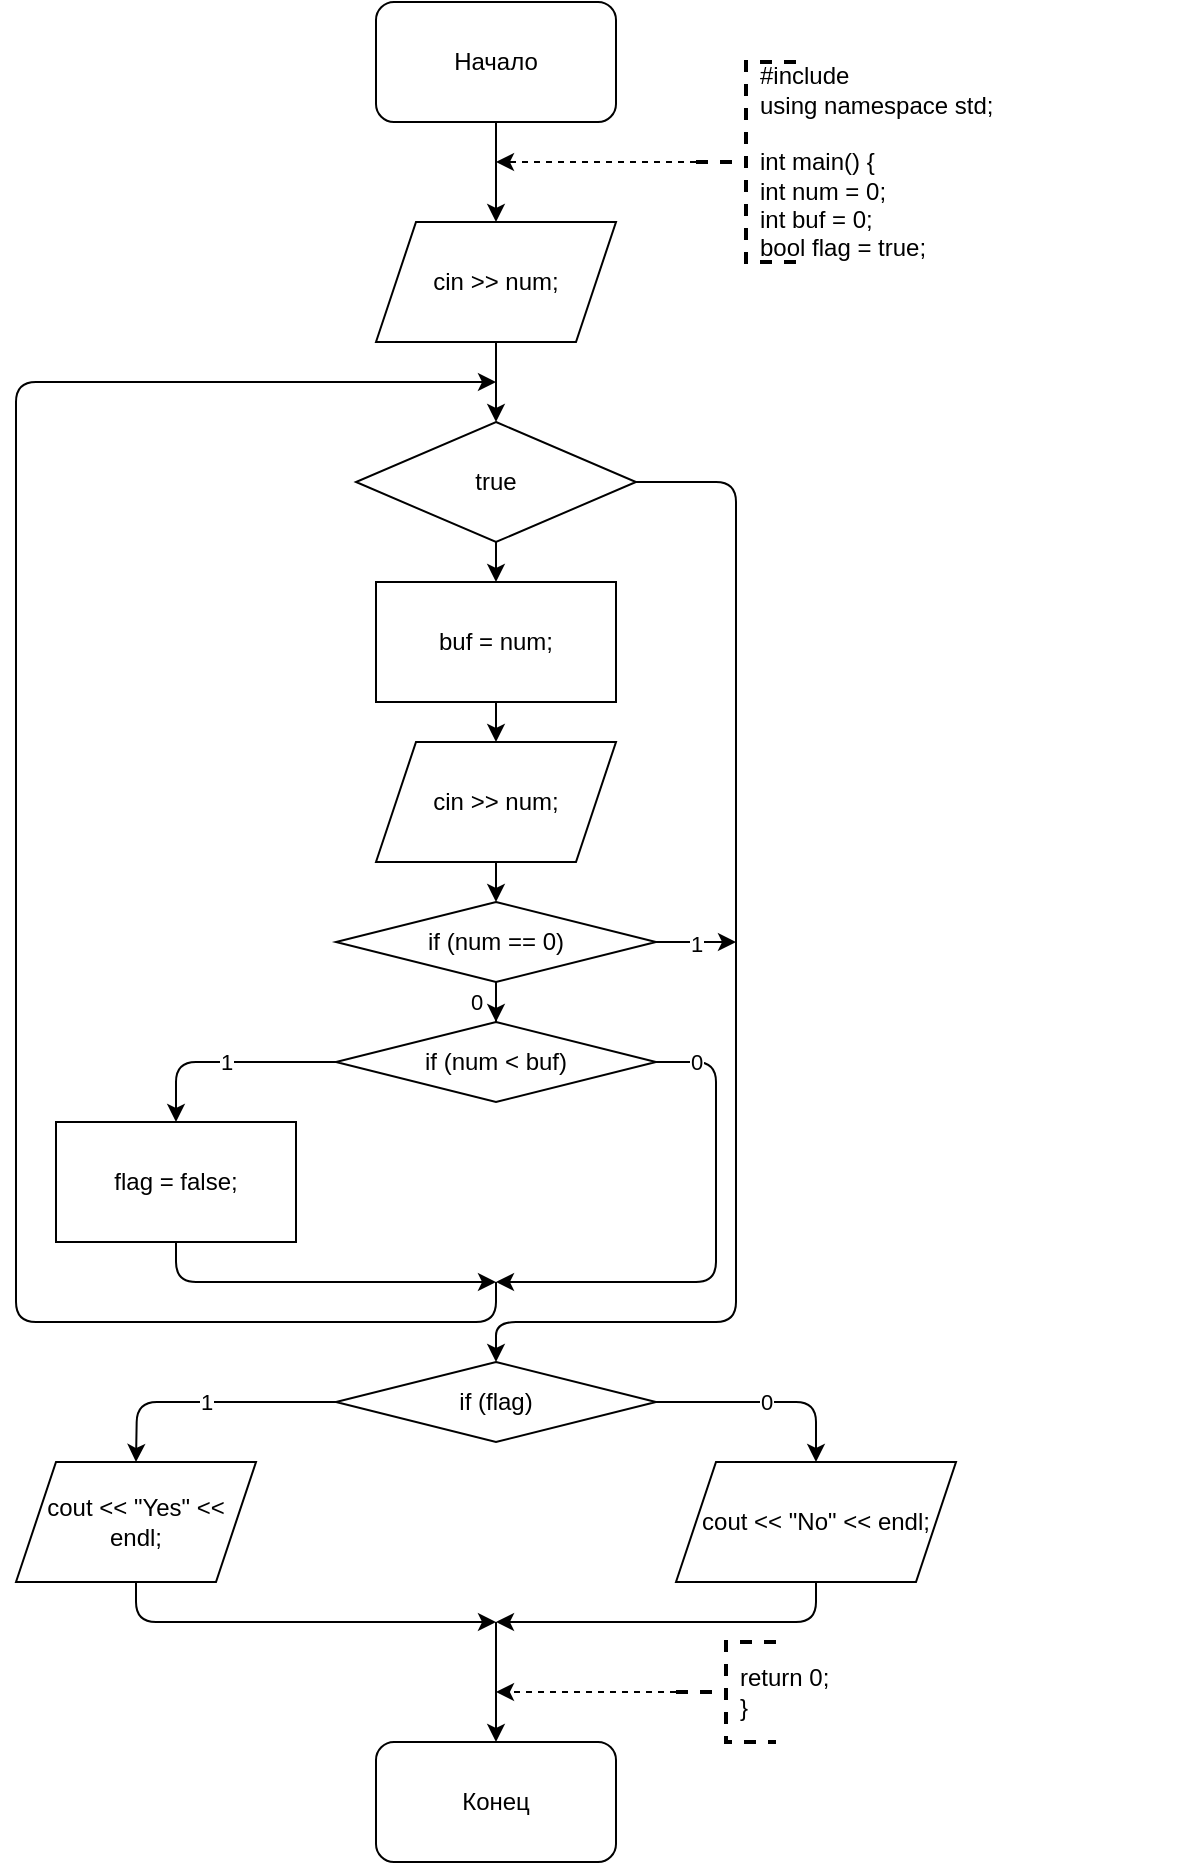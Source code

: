 <mxfile version="13.9.9" type="device"><diagram id="OnxICFIy7ub_57FR7NuQ" name="Страница 1"><mxGraphModel dx="1024" dy="592" grid="1" gridSize="10" guides="1" tooltips="1" connect="1" arrows="1" fold="1" page="1" pageScale="1" pageWidth="827" pageHeight="1169" math="0" shadow="0"><root><mxCell id="0"/><mxCell id="1" parent="0"/><mxCell id="KvptyA9THSmGG4fxFXj_-12" style="edgeStyle=orthogonalEdgeStyle;rounded=1;orthogonalLoop=1;jettySize=auto;html=1;" edge="1" parent="1" source="KvptyA9THSmGG4fxFXj_-1" target="KvptyA9THSmGG4fxFXj_-2"><mxGeometry relative="1" as="geometry"/></mxCell><mxCell id="KvptyA9THSmGG4fxFXj_-1" value="Начало" style="rounded=1;whiteSpace=wrap;html=1;" vertex="1" parent="1"><mxGeometry x="340" y="10" width="120" height="60" as="geometry"/></mxCell><mxCell id="KvptyA9THSmGG4fxFXj_-13" style="edgeStyle=orthogonalEdgeStyle;rounded=1;orthogonalLoop=1;jettySize=auto;html=1;" edge="1" parent="1" source="KvptyA9THSmGG4fxFXj_-2" target="KvptyA9THSmGG4fxFXj_-3"><mxGeometry relative="1" as="geometry"/></mxCell><mxCell id="KvptyA9THSmGG4fxFXj_-2" value="cin &amp;gt;&amp;gt; num;" style="shape=parallelogram;perimeter=parallelogramPerimeter;whiteSpace=wrap;html=1;fixedSize=1;" vertex="1" parent="1"><mxGeometry x="340" y="120" width="120" height="60" as="geometry"/></mxCell><mxCell id="KvptyA9THSmGG4fxFXj_-14" style="edgeStyle=orthogonalEdgeStyle;rounded=1;orthogonalLoop=1;jettySize=auto;html=1;" edge="1" parent="1" source="KvptyA9THSmGG4fxFXj_-3" target="KvptyA9THSmGG4fxFXj_-4"><mxGeometry relative="1" as="geometry"/></mxCell><mxCell id="KvptyA9THSmGG4fxFXj_-3" value="true" style="rhombus;whiteSpace=wrap;html=1;" vertex="1" parent="1"><mxGeometry x="330" y="220" width="140" height="60" as="geometry"/></mxCell><mxCell id="KvptyA9THSmGG4fxFXj_-15" style="edgeStyle=orthogonalEdgeStyle;rounded=1;orthogonalLoop=1;jettySize=auto;html=1;" edge="1" parent="1" source="KvptyA9THSmGG4fxFXj_-4" target="KvptyA9THSmGG4fxFXj_-6"><mxGeometry relative="1" as="geometry"/></mxCell><mxCell id="KvptyA9THSmGG4fxFXj_-4" value="buf = num;" style="rounded=0;whiteSpace=wrap;html=1;" vertex="1" parent="1"><mxGeometry x="340" y="300" width="120" height="60" as="geometry"/></mxCell><mxCell id="KvptyA9THSmGG4fxFXj_-16" style="edgeStyle=orthogonalEdgeStyle;rounded=1;orthogonalLoop=1;jettySize=auto;html=1;" edge="1" parent="1" source="KvptyA9THSmGG4fxFXj_-6" target="KvptyA9THSmGG4fxFXj_-7"><mxGeometry relative="1" as="geometry"/></mxCell><mxCell id="KvptyA9THSmGG4fxFXj_-6" value="cin &amp;gt;&amp;gt; num;" style="shape=parallelogram;perimeter=parallelogramPerimeter;whiteSpace=wrap;html=1;fixedSize=1;" vertex="1" parent="1"><mxGeometry x="340" y="380" width="120" height="60" as="geometry"/></mxCell><mxCell id="KvptyA9THSmGG4fxFXj_-9" value="0" style="edgeStyle=orthogonalEdgeStyle;rounded=0;orthogonalLoop=1;jettySize=auto;html=1;entryX=0.5;entryY=0;entryDx=0;entryDy=0;" edge="1" parent="1" source="KvptyA9THSmGG4fxFXj_-7" target="KvptyA9THSmGG4fxFXj_-8"><mxGeometry x="0.667" y="-10" relative="1" as="geometry"><mxPoint as="offset"/></mxGeometry></mxCell><mxCell id="KvptyA9THSmGG4fxFXj_-21" value="1" style="edgeStyle=orthogonalEdgeStyle;rounded=1;orthogonalLoop=1;jettySize=auto;html=1;" edge="1" parent="1" source="KvptyA9THSmGG4fxFXj_-7"><mxGeometry relative="1" as="geometry"><mxPoint x="520" y="480" as="targetPoint"/></mxGeometry></mxCell><mxCell id="KvptyA9THSmGG4fxFXj_-7" value="if (num == 0)" style="rhombus;whiteSpace=wrap;html=1;" vertex="1" parent="1"><mxGeometry x="320" y="460" width="160" height="40" as="geometry"/></mxCell><mxCell id="KvptyA9THSmGG4fxFXj_-11" value="1" style="edgeStyle=orthogonalEdgeStyle;rounded=1;orthogonalLoop=1;jettySize=auto;html=1;entryX=0.5;entryY=0;entryDx=0;entryDy=0;" edge="1" parent="1" source="KvptyA9THSmGG4fxFXj_-8" target="KvptyA9THSmGG4fxFXj_-10"><mxGeometry relative="1" as="geometry"/></mxCell><mxCell id="KvptyA9THSmGG4fxFXj_-8" value="if (num &amp;lt; buf)" style="rhombus;whiteSpace=wrap;html=1;" vertex="1" parent="1"><mxGeometry x="320" y="520" width="160" height="40" as="geometry"/></mxCell><mxCell id="KvptyA9THSmGG4fxFXj_-10" value="flag = false;" style="rounded=0;whiteSpace=wrap;html=1;" vertex="1" parent="1"><mxGeometry x="180" y="570" width="120" height="60" as="geometry"/></mxCell><mxCell id="KvptyA9THSmGG4fxFXj_-17" value="0" style="endArrow=classic;html=1;exitX=1;exitY=0.5;exitDx=0;exitDy=0;" edge="1" parent="1" source="KvptyA9THSmGG4fxFXj_-8"><mxGeometry x="-0.84" width="50" height="50" relative="1" as="geometry"><mxPoint x="390" y="530" as="sourcePoint"/><mxPoint x="400" y="650" as="targetPoint"/><Array as="points"><mxPoint x="510" y="540"/><mxPoint x="510" y="650"/></Array><mxPoint as="offset"/></mxGeometry></mxCell><mxCell id="KvptyA9THSmGG4fxFXj_-18" value="" style="endArrow=classic;html=1;exitX=0.5;exitY=1;exitDx=0;exitDy=0;" edge="1" parent="1" source="KvptyA9THSmGG4fxFXj_-10"><mxGeometry width="50" height="50" relative="1" as="geometry"><mxPoint x="390" y="530" as="sourcePoint"/><mxPoint x="400" y="650" as="targetPoint"/><Array as="points"><mxPoint x="240" y="650"/></Array></mxGeometry></mxCell><mxCell id="KvptyA9THSmGG4fxFXj_-19" value="" style="endArrow=classic;html=1;" edge="1" parent="1"><mxGeometry width="50" height="50" relative="1" as="geometry"><mxPoint x="400" y="650" as="sourcePoint"/><mxPoint x="400" y="200" as="targetPoint"/><Array as="points"><mxPoint x="400" y="670"/><mxPoint x="160" y="670"/><mxPoint x="160" y="200"/></Array></mxGeometry></mxCell><mxCell id="KvptyA9THSmGG4fxFXj_-20" value="" style="endArrow=classic;html=1;exitX=1;exitY=0.5;exitDx=0;exitDy=0;" edge="1" parent="1" source="KvptyA9THSmGG4fxFXj_-3"><mxGeometry width="50" height="50" relative="1" as="geometry"><mxPoint x="390" y="530" as="sourcePoint"/><mxPoint x="400" y="690" as="targetPoint"/><Array as="points"><mxPoint x="520" y="250"/><mxPoint x="520" y="670"/><mxPoint x="400" y="670"/></Array></mxGeometry></mxCell><mxCell id="KvptyA9THSmGG4fxFXj_-23" value="1" style="edgeStyle=orthogonalEdgeStyle;rounded=1;orthogonalLoop=1;jettySize=auto;html=1;" edge="1" parent="1" source="KvptyA9THSmGG4fxFXj_-22"><mxGeometry relative="1" as="geometry"><mxPoint x="220" y="740" as="targetPoint"/></mxGeometry></mxCell><mxCell id="KvptyA9THSmGG4fxFXj_-26" value="0" style="edgeStyle=orthogonalEdgeStyle;rounded=1;orthogonalLoop=1;jettySize=auto;html=1;" edge="1" parent="1" source="KvptyA9THSmGG4fxFXj_-22" target="KvptyA9THSmGG4fxFXj_-27"><mxGeometry relative="1" as="geometry"><mxPoint x="570" y="740" as="targetPoint"/></mxGeometry></mxCell><mxCell id="KvptyA9THSmGG4fxFXj_-22" value="if (flag)" style="rhombus;whiteSpace=wrap;html=1;" vertex="1" parent="1"><mxGeometry x="320" y="690" width="160" height="40" as="geometry"/></mxCell><mxCell id="KvptyA9THSmGG4fxFXj_-25" value="cout &amp;lt;&amp;lt; &quot;Yes&quot; &amp;lt;&amp;lt; endl;" style="shape=parallelogram;perimeter=parallelogramPerimeter;whiteSpace=wrap;html=1;fixedSize=1;" vertex="1" parent="1"><mxGeometry x="160" y="740" width="120" height="60" as="geometry"/></mxCell><mxCell id="KvptyA9THSmGG4fxFXj_-27" value="cout &amp;lt;&amp;lt; &quot;No&quot; &amp;lt;&amp;lt; endl;" style="shape=parallelogram;perimeter=parallelogramPerimeter;whiteSpace=wrap;html=1;fixedSize=1;" vertex="1" parent="1"><mxGeometry x="490" y="740" width="140" height="60" as="geometry"/></mxCell><mxCell id="KvptyA9THSmGG4fxFXj_-28" value="" style="endArrow=classic;html=1;exitX=0.5;exitY=1;exitDx=0;exitDy=0;" edge="1" parent="1" source="KvptyA9THSmGG4fxFXj_-25"><mxGeometry width="50" height="50" relative="1" as="geometry"><mxPoint x="390" y="820" as="sourcePoint"/><mxPoint x="400" y="820" as="targetPoint"/><Array as="points"><mxPoint x="220" y="820"/></Array></mxGeometry></mxCell><mxCell id="KvptyA9THSmGG4fxFXj_-29" value="" style="endArrow=classic;html=1;exitX=0.5;exitY=1;exitDx=0;exitDy=0;" edge="1" parent="1" source="KvptyA9THSmGG4fxFXj_-27"><mxGeometry width="50" height="50" relative="1" as="geometry"><mxPoint x="390" y="820" as="sourcePoint"/><mxPoint x="400" y="820" as="targetPoint"/><Array as="points"><mxPoint x="560" y="820"/></Array></mxGeometry></mxCell><mxCell id="KvptyA9THSmGG4fxFXj_-30" value="" style="endArrow=classic;html=1;" edge="1" parent="1" target="KvptyA9THSmGG4fxFXj_-31"><mxGeometry width="50" height="50" relative="1" as="geometry"><mxPoint x="400" y="820" as="sourcePoint"/><mxPoint x="400" y="880" as="targetPoint"/></mxGeometry></mxCell><mxCell id="KvptyA9THSmGG4fxFXj_-31" value="Конец" style="rounded=1;whiteSpace=wrap;html=1;" vertex="1" parent="1"><mxGeometry x="340" y="880" width="120" height="60" as="geometry"/></mxCell><mxCell id="KvptyA9THSmGG4fxFXj_-33" style="edgeStyle=orthogonalEdgeStyle;rounded=1;orthogonalLoop=1;jettySize=auto;html=1;dashed=1;" edge="1" parent="1" source="KvptyA9THSmGG4fxFXj_-32"><mxGeometry relative="1" as="geometry"><mxPoint x="400" y="90" as="targetPoint"/></mxGeometry></mxCell><mxCell id="KvptyA9THSmGG4fxFXj_-32" value="" style="strokeWidth=2;html=1;shape=mxgraph.flowchart.annotation_2;align=left;labelPosition=right;pointerEvents=1;dashed=1;" vertex="1" parent="1"><mxGeometry x="500" y="40" width="50" height="100" as="geometry"/></mxCell><mxCell id="KvptyA9THSmGG4fxFXj_-34" value="#include&lt;br&gt;using namespace std;&lt;br&gt;&lt;br&gt;int main() {&lt;br&gt;int num = 0;&lt;br&gt;int buf = 0;&lt;br&gt;bool flag = true;" style="text;html=1;strokeColor=none;fillColor=none;align=left;verticalAlign=middle;whiteSpace=wrap;rounded=0;dashed=1;" vertex="1" parent="1"><mxGeometry x="530" y="40" width="220" height="100" as="geometry"/></mxCell><mxCell id="KvptyA9THSmGG4fxFXj_-36" style="edgeStyle=orthogonalEdgeStyle;rounded=1;orthogonalLoop=1;jettySize=auto;html=1;dashed=1;" edge="1" parent="1" source="KvptyA9THSmGG4fxFXj_-35"><mxGeometry relative="1" as="geometry"><mxPoint x="400" y="855" as="targetPoint"/></mxGeometry></mxCell><mxCell id="KvptyA9THSmGG4fxFXj_-35" value="" style="strokeWidth=2;html=1;shape=mxgraph.flowchart.annotation_2;align=left;labelPosition=right;pointerEvents=1;dashed=1;" vertex="1" parent="1"><mxGeometry x="490" y="830" width="50" height="50" as="geometry"/></mxCell><mxCell id="KvptyA9THSmGG4fxFXj_-37" value="return 0;&lt;br&gt;}" style="text;html=1;strokeColor=none;fillColor=none;align=left;verticalAlign=middle;whiteSpace=wrap;rounded=0;dashed=1;" vertex="1" parent="1"><mxGeometry x="520" y="830" width="100" height="50" as="geometry"/></mxCell></root></mxGraphModel></diagram></mxfile>